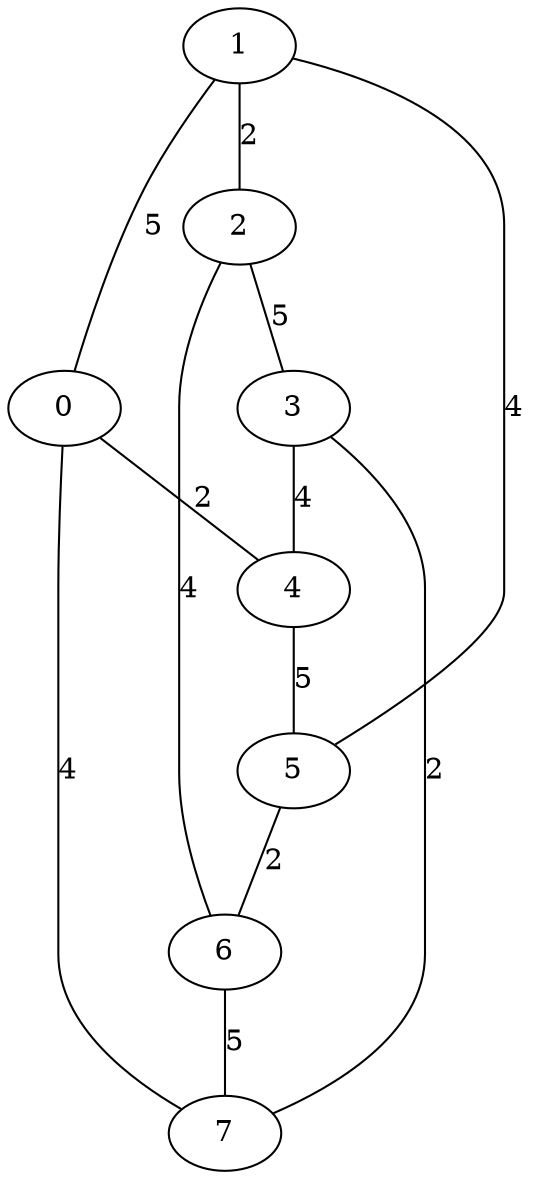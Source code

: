 graph G {
	1 -- 0 [label=5]
	1 -- 2 [label=2]
	2 -- 3 [label=5]
	3 -- 4 [label=4]
	4 -- 5 [label=5]
	5 -- 6 [label=2]
	6 -- 7 [label=5]
	0 -- 7 [label=4]
	0 -- 4 [label=2]
	3 -- 7 [label=2]
	2 -- 6 [label=4]
	1 -- 5 [label=4]
}
